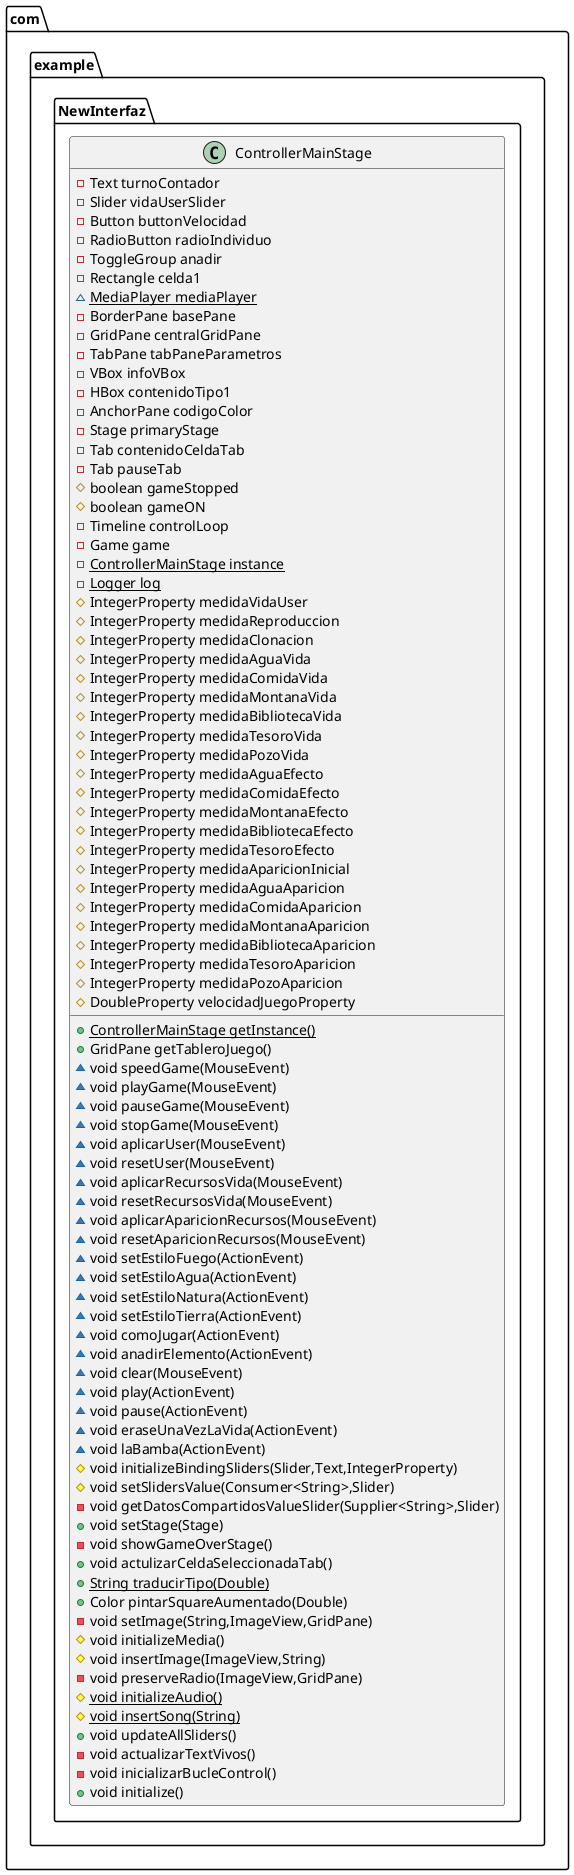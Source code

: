 @startuml
class com.example.NewInterfaz.ControllerMainStage {
- Text turnoContador
- Slider vidaUserSlider
- Button buttonVelocidad
- RadioButton radioIndividuo
- ToggleGroup anadir
- Rectangle celda1
~ {static} MediaPlayer mediaPlayer
- BorderPane basePane
- GridPane centralGridPane
- TabPane tabPaneParametros
- VBox infoVBox
- HBox contenidoTipo1
- AnchorPane codigoColor
- Stage primaryStage
- Tab contenidoCeldaTab
- Tab pauseTab
# boolean gameStopped
# boolean gameON
- Timeline controlLoop
- Game game
- {static} ControllerMainStage instance
- {static} Logger log
# IntegerProperty medidaVidaUser
# IntegerProperty medidaReproduccion
# IntegerProperty medidaClonacion
# IntegerProperty medidaAguaVida
# IntegerProperty medidaComidaVida
# IntegerProperty medidaMontanaVida
# IntegerProperty medidaBibliotecaVida
# IntegerProperty medidaTesoroVida
# IntegerProperty medidaPozoVida
# IntegerProperty medidaAguaEfecto
# IntegerProperty medidaComidaEfecto
# IntegerProperty medidaMontanaEfecto
# IntegerProperty medidaBibliotecaEfecto
# IntegerProperty medidaTesoroEfecto
# IntegerProperty medidaAparicionInicial
# IntegerProperty medidaAguaAparicion
# IntegerProperty medidaComidaAparicion
# IntegerProperty medidaMontanaAparicion
# IntegerProperty medidaBibliotecaAparicion
# IntegerProperty medidaTesoroAparicion
# IntegerProperty medidaPozoAparicion
# DoubleProperty velocidadJuegoProperty
+ {static} ControllerMainStage getInstance()
+ GridPane getTableroJuego()
~ void speedGame(MouseEvent)
~ void playGame(MouseEvent)
~ void pauseGame(MouseEvent)
~ void stopGame(MouseEvent)
~ void aplicarUser(MouseEvent)
~ void resetUser(MouseEvent)
~ void aplicarRecursosVida(MouseEvent)
~ void resetRecursosVida(MouseEvent)
~ void aplicarAparicionRecursos(MouseEvent)
~ void resetAparicionRecursos(MouseEvent)
~ void setEstiloFuego(ActionEvent)
~ void setEstiloAgua(ActionEvent)
~ void setEstiloNatura(ActionEvent)
~ void setEstiloTierra(ActionEvent)
~ void comoJugar(ActionEvent)
~ void anadirElemento(ActionEvent)
~ void clear(MouseEvent)
~ void play(ActionEvent)
~ void pause(ActionEvent)
~ void eraseUnaVezLaVida(ActionEvent)
~ void laBamba(ActionEvent)
# void initializeBindingSliders(Slider,Text,IntegerProperty)
# void setSlidersValue(Consumer<String>,Slider)
- void getDatosCompartidosValueSlider(Supplier<String>,Slider)
+ void setStage(Stage)
- void showGameOverStage()
+ void actulizarCeldaSeleccionadaTab()
+ {static} String traducirTipo(Double)
+ Color pintarSquareAumentado(Double)
- void setImage(String,ImageView,GridPane)
# void initializeMedia()
# void insertImage(ImageView,String)
- void preserveRadio(ImageView,GridPane)
# {static} void initializeAudio()
# {static} void insertSong(String)
+ void updateAllSliders()
- void actualizarTextVivos()
- void inicializarBucleControl()
+ void initialize()
}


@enduml